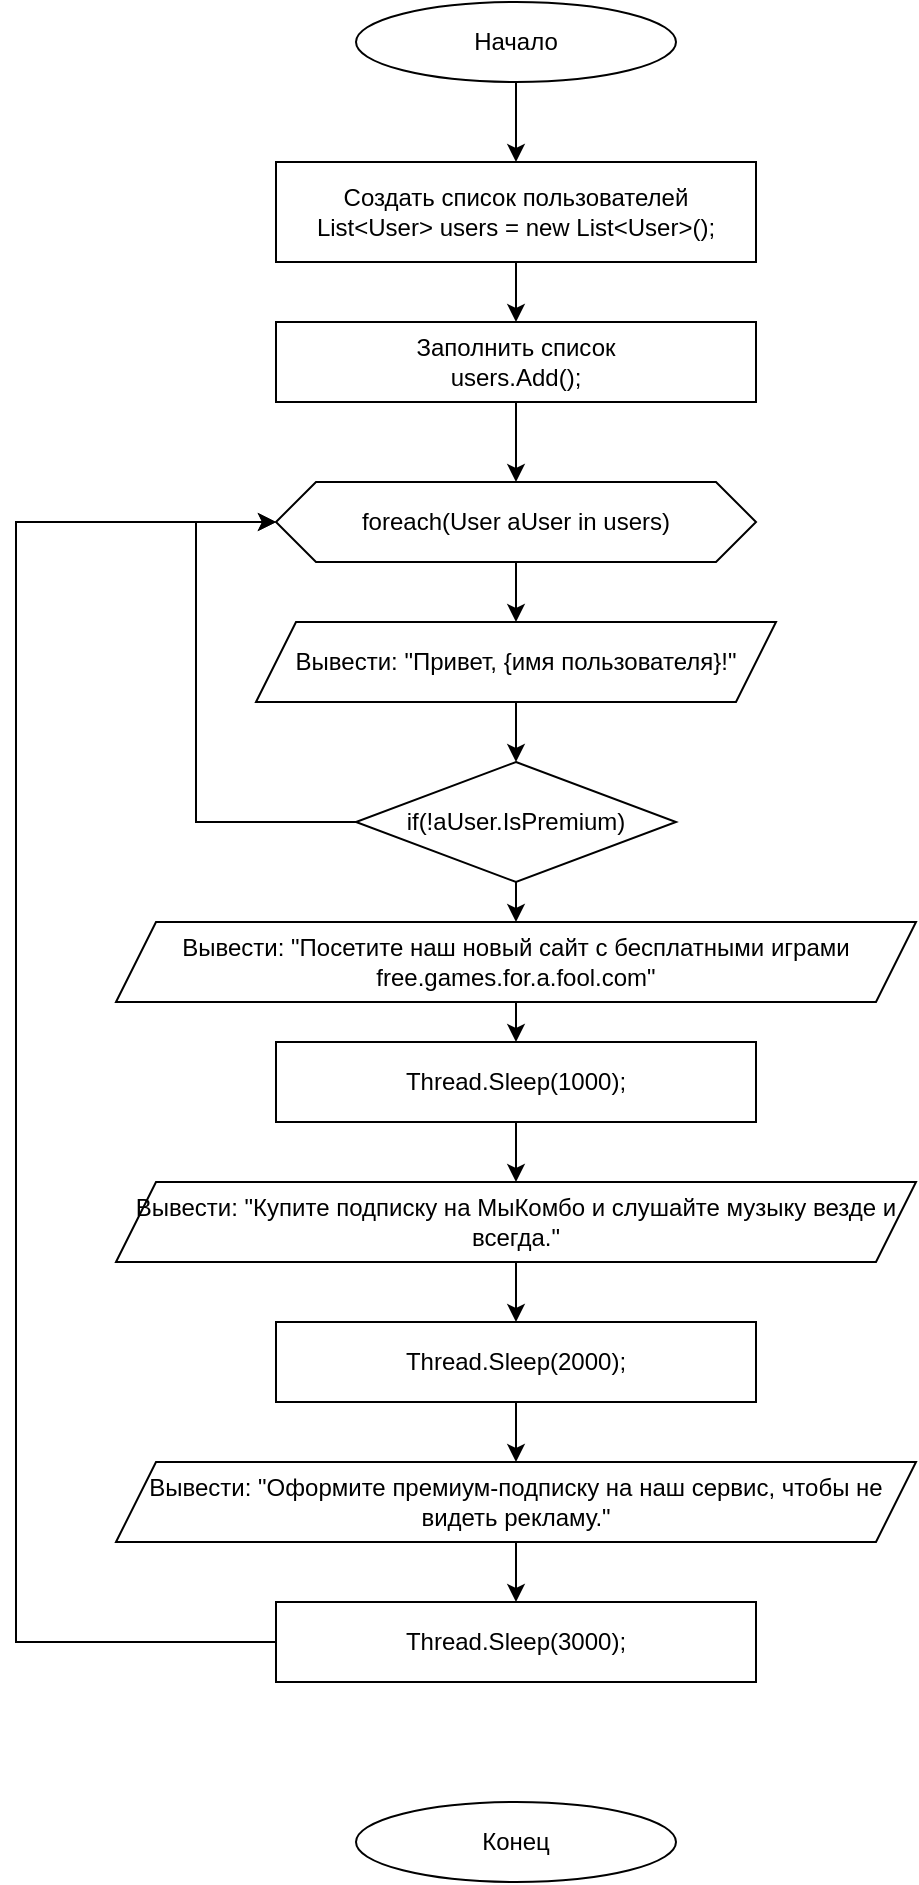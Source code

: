 <mxfile version="16.5.6" type="github">
  <diagram id="lQI30dlDuUCwMHOIcv5Y" name="Page-1">
    <mxGraphModel dx="1422" dy="794" grid="1" gridSize="10" guides="1" tooltips="1" connect="1" arrows="1" fold="1" page="1" pageScale="1" pageWidth="827" pageHeight="1169" math="0" shadow="0">
      <root>
        <mxCell id="0" />
        <mxCell id="1" parent="0" />
        <mxCell id="56wonEEUg3qWh-mRy6oV-4" style="edgeStyle=orthogonalEdgeStyle;rounded=0;orthogonalLoop=1;jettySize=auto;html=1;exitX=0.5;exitY=1;exitDx=0;exitDy=0;entryX=0.5;entryY=0;entryDx=0;entryDy=0;" edge="1" parent="1" source="nBbL4wEP9yCzlgiuOXEW-1" target="nBbL4wEP9yCzlgiuOXEW-3">
          <mxGeometry relative="1" as="geometry" />
        </mxCell>
        <mxCell id="nBbL4wEP9yCzlgiuOXEW-1" value="Начало" style="ellipse;whiteSpace=wrap;html=1;" parent="1" vertex="1">
          <mxGeometry x="280" y="40" width="160" height="40" as="geometry" />
        </mxCell>
        <mxCell id="nBbL4wEP9yCzlgiuOXEW-2" value="Конец" style="ellipse;whiteSpace=wrap;html=1;" parent="1" vertex="1">
          <mxGeometry x="280" y="940" width="160" height="40" as="geometry" />
        </mxCell>
        <mxCell id="56wonEEUg3qWh-mRy6oV-7" style="edgeStyle=orthogonalEdgeStyle;rounded=0;orthogonalLoop=1;jettySize=auto;html=1;exitX=0.5;exitY=1;exitDx=0;exitDy=0;entryX=0.5;entryY=0;entryDx=0;entryDy=0;" edge="1" parent="1" source="nBbL4wEP9yCzlgiuOXEW-3" target="56wonEEUg3qWh-mRy6oV-1">
          <mxGeometry relative="1" as="geometry" />
        </mxCell>
        <mxCell id="nBbL4wEP9yCzlgiuOXEW-3" value="&lt;div&gt;Создать список пользователей&lt;/div&gt;&lt;div&gt;List&amp;lt;User&amp;gt; users = new List&amp;lt;User&amp;gt;();&lt;/div&gt;" style="rounded=0;whiteSpace=wrap;html=1;" parent="1" vertex="1">
          <mxGeometry x="240" y="120" width="240" height="50" as="geometry" />
        </mxCell>
        <mxCell id="56wonEEUg3qWh-mRy6oV-13" style="edgeStyle=orthogonalEdgeStyle;rounded=0;orthogonalLoop=1;jettySize=auto;html=1;exitX=0.5;exitY=1;exitDx=0;exitDy=0;entryX=0.5;entryY=0;entryDx=0;entryDy=0;" edge="1" parent="1" source="56wonEEUg3qWh-mRy6oV-1" target="56wonEEUg3qWh-mRy6oV-8">
          <mxGeometry relative="1" as="geometry" />
        </mxCell>
        <mxCell id="56wonEEUg3qWh-mRy6oV-1" value="&lt;div&gt;Заполнить список&lt;/div&gt;&lt;div&gt;users.Add();&lt;/div&gt;" style="rounded=0;whiteSpace=wrap;html=1;" vertex="1" parent="1">
          <mxGeometry x="240" y="200" width="240" height="40" as="geometry" />
        </mxCell>
        <mxCell id="56wonEEUg3qWh-mRy6oV-11" style="edgeStyle=orthogonalEdgeStyle;rounded=0;orthogonalLoop=1;jettySize=auto;html=1;exitX=0.5;exitY=1;exitDx=0;exitDy=0;entryX=0.5;entryY=0;entryDx=0;entryDy=0;" edge="1" parent="1" source="56wonEEUg3qWh-mRy6oV-8" target="56wonEEUg3qWh-mRy6oV-9">
          <mxGeometry relative="1" as="geometry" />
        </mxCell>
        <mxCell id="56wonEEUg3qWh-mRy6oV-8" value="foreach(User aUser in users)" style="shape=hexagon;perimeter=hexagonPerimeter2;whiteSpace=wrap;html=1;fixedSize=1;" vertex="1" parent="1">
          <mxGeometry x="240" y="280" width="240" height="40" as="geometry" />
        </mxCell>
        <mxCell id="56wonEEUg3qWh-mRy6oV-9" value="Вывести: &quot;Привет, {имя пользователя}!&quot;" style="shape=parallelogram;perimeter=parallelogramPerimeter;whiteSpace=wrap;html=1;fixedSize=1;" vertex="1" parent="1">
          <mxGeometry x="230" y="350" width="260" height="40" as="geometry" />
        </mxCell>
        <mxCell id="56wonEEUg3qWh-mRy6oV-19" style="edgeStyle=orthogonalEdgeStyle;rounded=0;orthogonalLoop=1;jettySize=auto;html=1;exitX=0.5;exitY=1;exitDx=0;exitDy=0;entryX=0.5;entryY=0;entryDx=0;entryDy=0;" edge="1" parent="1" source="56wonEEUg3qWh-mRy6oV-14" target="56wonEEUg3qWh-mRy6oV-26">
          <mxGeometry relative="1" as="geometry">
            <mxPoint x="360" y="500" as="targetPoint" />
          </mxGeometry>
        </mxCell>
        <mxCell id="56wonEEUg3qWh-mRy6oV-25" style="edgeStyle=orthogonalEdgeStyle;rounded=0;orthogonalLoop=1;jettySize=auto;html=1;exitX=0;exitY=0.5;exitDx=0;exitDy=0;entryX=0;entryY=0.5;entryDx=0;entryDy=0;" edge="1" parent="1" source="56wonEEUg3qWh-mRy6oV-14" target="56wonEEUg3qWh-mRy6oV-8">
          <mxGeometry relative="1" as="geometry">
            <mxPoint x="240" y="300" as="targetPoint" />
            <Array as="points">
              <mxPoint x="200" y="450" />
              <mxPoint x="200" y="300" />
            </Array>
          </mxGeometry>
        </mxCell>
        <mxCell id="56wonEEUg3qWh-mRy6oV-14" value="if(!aUser.IsPremium)" style="rhombus;whiteSpace=wrap;html=1;" vertex="1" parent="1">
          <mxGeometry x="280" y="420" width="160" height="60" as="geometry" />
        </mxCell>
        <mxCell id="56wonEEUg3qWh-mRy6oV-15" value="" style="endArrow=classic;html=1;rounded=0;entryX=0.5;entryY=0;entryDx=0;entryDy=0;exitX=0.5;exitY=1;exitDx=0;exitDy=0;" edge="1" parent="1" source="56wonEEUg3qWh-mRy6oV-9" target="56wonEEUg3qWh-mRy6oV-14">
          <mxGeometry width="50" height="50" relative="1" as="geometry">
            <mxPoint x="360" y="390" as="sourcePoint" />
            <mxPoint x="410" y="340" as="targetPoint" />
          </mxGeometry>
        </mxCell>
        <mxCell id="56wonEEUg3qWh-mRy6oV-30" style="edgeStyle=orthogonalEdgeStyle;rounded=0;orthogonalLoop=1;jettySize=auto;html=1;exitX=0.5;exitY=1;exitDx=0;exitDy=0;entryX=0.5;entryY=0;entryDx=0;entryDy=0;" edge="1" parent="1" source="56wonEEUg3qWh-mRy6oV-18" target="56wonEEUg3qWh-mRy6oV-28">
          <mxGeometry relative="1" as="geometry" />
        </mxCell>
        <mxCell id="56wonEEUg3qWh-mRy6oV-18" value="Thread.Sleep(1000);" style="rounded=0;whiteSpace=wrap;html=1;" vertex="1" parent="1">
          <mxGeometry x="240" y="560" width="240" height="40" as="geometry" />
        </mxCell>
        <mxCell id="56wonEEUg3qWh-mRy6oV-32" style="edgeStyle=orthogonalEdgeStyle;rounded=0;orthogonalLoop=1;jettySize=auto;html=1;exitX=0.5;exitY=1;exitDx=0;exitDy=0;entryX=0.5;entryY=0;entryDx=0;entryDy=0;" edge="1" parent="1" source="56wonEEUg3qWh-mRy6oV-22" target="56wonEEUg3qWh-mRy6oV-29">
          <mxGeometry relative="1" as="geometry" />
        </mxCell>
        <mxCell id="56wonEEUg3qWh-mRy6oV-22" value="Thread.Sleep(2000);" style="rounded=0;whiteSpace=wrap;html=1;" vertex="1" parent="1">
          <mxGeometry x="240" y="700" width="240" height="40" as="geometry" />
        </mxCell>
        <mxCell id="56wonEEUg3qWh-mRy6oV-34" style="edgeStyle=orthogonalEdgeStyle;rounded=0;orthogonalLoop=1;jettySize=auto;html=1;exitX=0;exitY=0.5;exitDx=0;exitDy=0;entryX=0;entryY=0.5;entryDx=0;entryDy=0;" edge="1" parent="1" source="56wonEEUg3qWh-mRy6oV-24" target="56wonEEUg3qWh-mRy6oV-8">
          <mxGeometry relative="1" as="geometry">
            <Array as="points">
              <mxPoint x="110" y="860" />
              <mxPoint x="110" y="300" />
            </Array>
          </mxGeometry>
        </mxCell>
        <mxCell id="56wonEEUg3qWh-mRy6oV-24" value="Thread.Sleep(3000);" style="rounded=0;whiteSpace=wrap;html=1;" vertex="1" parent="1">
          <mxGeometry x="240" y="840" width="240" height="40" as="geometry" />
        </mxCell>
        <mxCell id="56wonEEUg3qWh-mRy6oV-27" style="edgeStyle=orthogonalEdgeStyle;rounded=0;orthogonalLoop=1;jettySize=auto;html=1;exitX=0.5;exitY=1;exitDx=0;exitDy=0;entryX=0.5;entryY=0;entryDx=0;entryDy=0;" edge="1" parent="1" source="56wonEEUg3qWh-mRy6oV-26" target="56wonEEUg3qWh-mRy6oV-18">
          <mxGeometry relative="1" as="geometry" />
        </mxCell>
        <mxCell id="56wonEEUg3qWh-mRy6oV-26" value="Вывести: &quot;Посетите наш новый сайт с бесплатными играми free.games.for.a.fool.com&quot;" style="shape=parallelogram;perimeter=parallelogramPerimeter;whiteSpace=wrap;html=1;fixedSize=1;" vertex="1" parent="1">
          <mxGeometry x="160" y="500" width="400" height="40" as="geometry" />
        </mxCell>
        <mxCell id="56wonEEUg3qWh-mRy6oV-31" style="edgeStyle=orthogonalEdgeStyle;rounded=0;orthogonalLoop=1;jettySize=auto;html=1;exitX=0.5;exitY=1;exitDx=0;exitDy=0;entryX=0.5;entryY=0;entryDx=0;entryDy=0;" edge="1" parent="1" source="56wonEEUg3qWh-mRy6oV-28" target="56wonEEUg3qWh-mRy6oV-22">
          <mxGeometry relative="1" as="geometry" />
        </mxCell>
        <mxCell id="56wonEEUg3qWh-mRy6oV-28" value="Вывести: &quot;Купите подписку на МыКомбо и слушайте музыку везде и всегда.&quot;" style="shape=parallelogram;perimeter=parallelogramPerimeter;whiteSpace=wrap;html=1;fixedSize=1;" vertex="1" parent="1">
          <mxGeometry x="160" y="630" width="400" height="40" as="geometry" />
        </mxCell>
        <mxCell id="56wonEEUg3qWh-mRy6oV-33" style="edgeStyle=orthogonalEdgeStyle;rounded=0;orthogonalLoop=1;jettySize=auto;html=1;exitX=0.5;exitY=1;exitDx=0;exitDy=0;entryX=0.5;entryY=0;entryDx=0;entryDy=0;" edge="1" parent="1" source="56wonEEUg3qWh-mRy6oV-29" target="56wonEEUg3qWh-mRy6oV-24">
          <mxGeometry relative="1" as="geometry" />
        </mxCell>
        <mxCell id="56wonEEUg3qWh-mRy6oV-29" value="Вывести: &quot;Оформите премиум-подписку на наш сервис, чтобы не видеть рекламу.&quot;" style="shape=parallelogram;perimeter=parallelogramPerimeter;whiteSpace=wrap;html=1;fixedSize=1;" vertex="1" parent="1">
          <mxGeometry x="160" y="770" width="400" height="40" as="geometry" />
        </mxCell>
      </root>
    </mxGraphModel>
  </diagram>
</mxfile>
